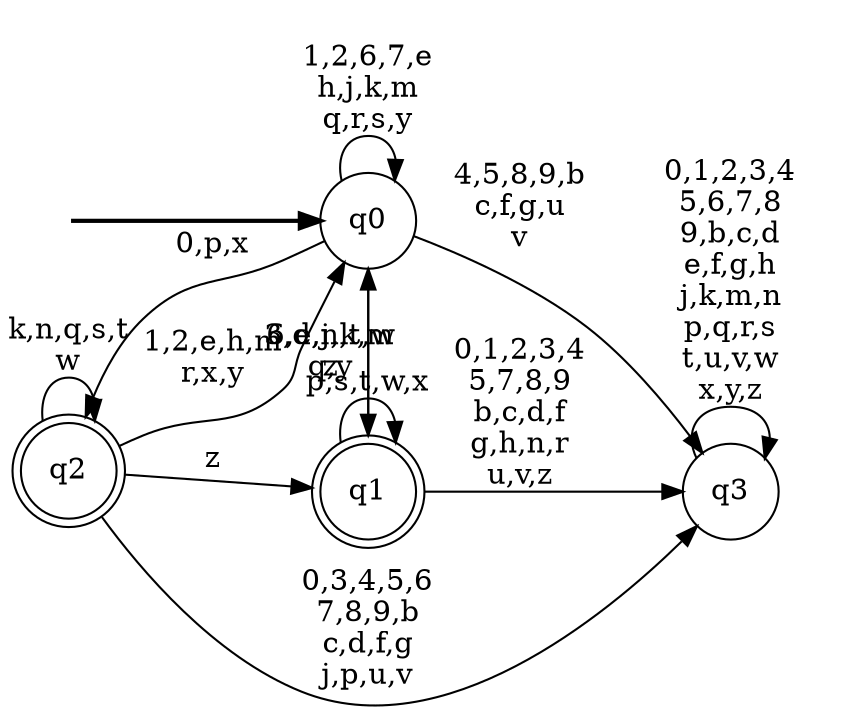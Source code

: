 digraph BlueStar {
__start0 [style = invis, shape = none, label = "", width = 0, height = 0];

rankdir=LR;
size="8,5";

s0 [style="filled", color="black", fillcolor="white" shape="circle", label="q0"];
s1 [style="rounded,filled", color="black", fillcolor="white" shape="doublecircle", label="q1"];
s2 [style="rounded,filled", color="black", fillcolor="white" shape="doublecircle", label="q2"];
s3 [style="filled", color="black", fillcolor="white" shape="circle", label="q3"];
subgraph cluster_main { 
	graph [pad=".75", ranksep="0.15", nodesep="0.15"];
	 style=invis; 
	__start0 -> s0 [penwidth=2];
}
s0 -> s0 [label="1,2,6,7,e\nh,j,k,m\nq,r,s,y"];
s0 -> s1 [label="3,d,n,t,w\nz"];
s0 -> s2 [label="0,p,x"];
s0 -> s3 [label="4,5,8,9,b\nc,f,g,u\nv"];
s1 -> s0 [label="6,e,j,k,m\nq,y"];
s1 -> s1 [label="p,s,t,w,x"];
s1 -> s3 [label="0,1,2,3,4\n5,7,8,9\nb,c,d,f\ng,h,n,r\nu,v,z"];
s2 -> s0 [label="1,2,e,h,m\nr,x,y"];
s2 -> s1 [label="z"];
s2 -> s2 [label="k,n,q,s,t\nw"];
s2 -> s3 [label="0,3,4,5,6\n7,8,9,b\nc,d,f,g\nj,p,u,v"];
s3 -> s3 [label="0,1,2,3,4\n5,6,7,8\n9,b,c,d\ne,f,g,h\nj,k,m,n\np,q,r,s\nt,u,v,w\nx,y,z"];

}